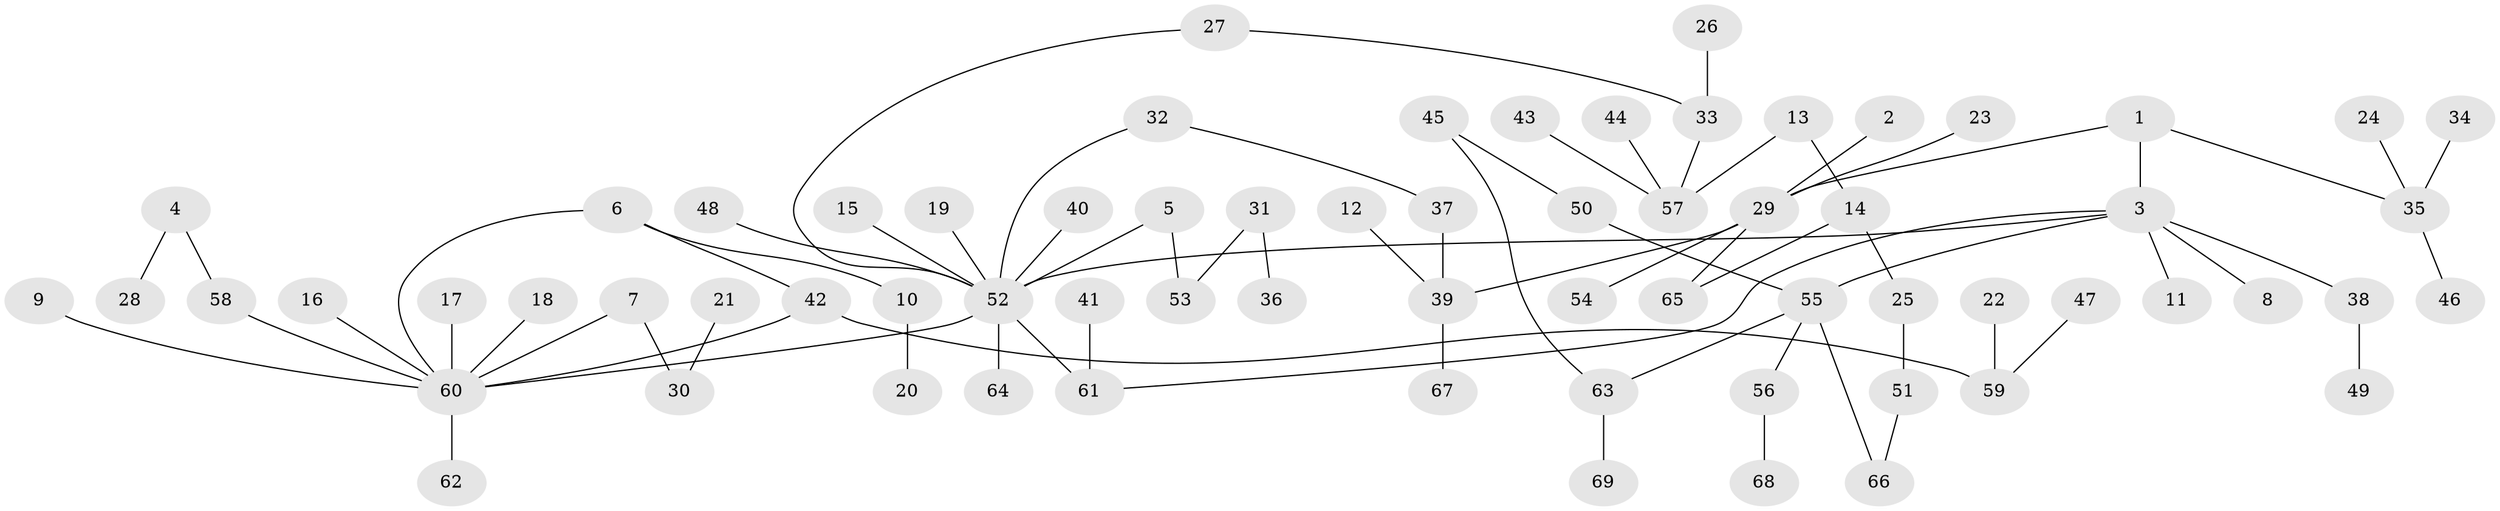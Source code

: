 // original degree distribution, {7: 0.014492753623188406, 3: 0.11594202898550725, 10: 0.007246376811594203, 2: 0.3188405797101449, 6: 0.021739130434782608, 5: 0.021739130434782608, 4: 0.057971014492753624, 1: 0.4420289855072464}
// Generated by graph-tools (version 1.1) at 2025/49/03/09/25 03:49:21]
// undirected, 69 vertices, 74 edges
graph export_dot {
graph [start="1"]
  node [color=gray90,style=filled];
  1;
  2;
  3;
  4;
  5;
  6;
  7;
  8;
  9;
  10;
  11;
  12;
  13;
  14;
  15;
  16;
  17;
  18;
  19;
  20;
  21;
  22;
  23;
  24;
  25;
  26;
  27;
  28;
  29;
  30;
  31;
  32;
  33;
  34;
  35;
  36;
  37;
  38;
  39;
  40;
  41;
  42;
  43;
  44;
  45;
  46;
  47;
  48;
  49;
  50;
  51;
  52;
  53;
  54;
  55;
  56;
  57;
  58;
  59;
  60;
  61;
  62;
  63;
  64;
  65;
  66;
  67;
  68;
  69;
  1 -- 3 [weight=1.0];
  1 -- 29 [weight=1.0];
  1 -- 35 [weight=1.0];
  2 -- 29 [weight=1.0];
  3 -- 8 [weight=1.0];
  3 -- 11 [weight=1.0];
  3 -- 38 [weight=1.0];
  3 -- 52 [weight=1.0];
  3 -- 55 [weight=1.0];
  3 -- 61 [weight=1.0];
  4 -- 28 [weight=1.0];
  4 -- 58 [weight=1.0];
  5 -- 52 [weight=1.0];
  5 -- 53 [weight=1.0];
  6 -- 10 [weight=1.0];
  6 -- 42 [weight=1.0];
  6 -- 60 [weight=1.0];
  7 -- 30 [weight=1.0];
  7 -- 60 [weight=1.0];
  9 -- 60 [weight=1.0];
  10 -- 20 [weight=1.0];
  12 -- 39 [weight=1.0];
  13 -- 14 [weight=1.0];
  13 -- 57 [weight=1.0];
  14 -- 25 [weight=1.0];
  14 -- 65 [weight=1.0];
  15 -- 52 [weight=1.0];
  16 -- 60 [weight=1.0];
  17 -- 60 [weight=1.0];
  18 -- 60 [weight=1.0];
  19 -- 52 [weight=1.0];
  21 -- 30 [weight=1.0];
  22 -- 59 [weight=1.0];
  23 -- 29 [weight=1.0];
  24 -- 35 [weight=1.0];
  25 -- 51 [weight=1.0];
  26 -- 33 [weight=1.0];
  27 -- 33 [weight=1.0];
  27 -- 52 [weight=1.0];
  29 -- 39 [weight=1.0];
  29 -- 54 [weight=1.0];
  29 -- 65 [weight=1.0];
  31 -- 36 [weight=1.0];
  31 -- 53 [weight=1.0];
  32 -- 37 [weight=1.0];
  32 -- 52 [weight=1.0];
  33 -- 57 [weight=1.0];
  34 -- 35 [weight=1.0];
  35 -- 46 [weight=1.0];
  37 -- 39 [weight=1.0];
  38 -- 49 [weight=1.0];
  39 -- 67 [weight=1.0];
  40 -- 52 [weight=1.0];
  41 -- 61 [weight=1.0];
  42 -- 59 [weight=1.0];
  42 -- 60 [weight=1.0];
  43 -- 57 [weight=1.0];
  44 -- 57 [weight=1.0];
  45 -- 50 [weight=1.0];
  45 -- 63 [weight=1.0];
  47 -- 59 [weight=1.0];
  48 -- 52 [weight=1.0];
  50 -- 55 [weight=1.0];
  51 -- 66 [weight=1.0];
  52 -- 60 [weight=1.0];
  52 -- 61 [weight=1.0];
  52 -- 64 [weight=1.0];
  55 -- 56 [weight=1.0];
  55 -- 63 [weight=1.0];
  55 -- 66 [weight=1.0];
  56 -- 68 [weight=1.0];
  58 -- 60 [weight=1.0];
  60 -- 62 [weight=1.0];
  63 -- 69 [weight=1.0];
}
